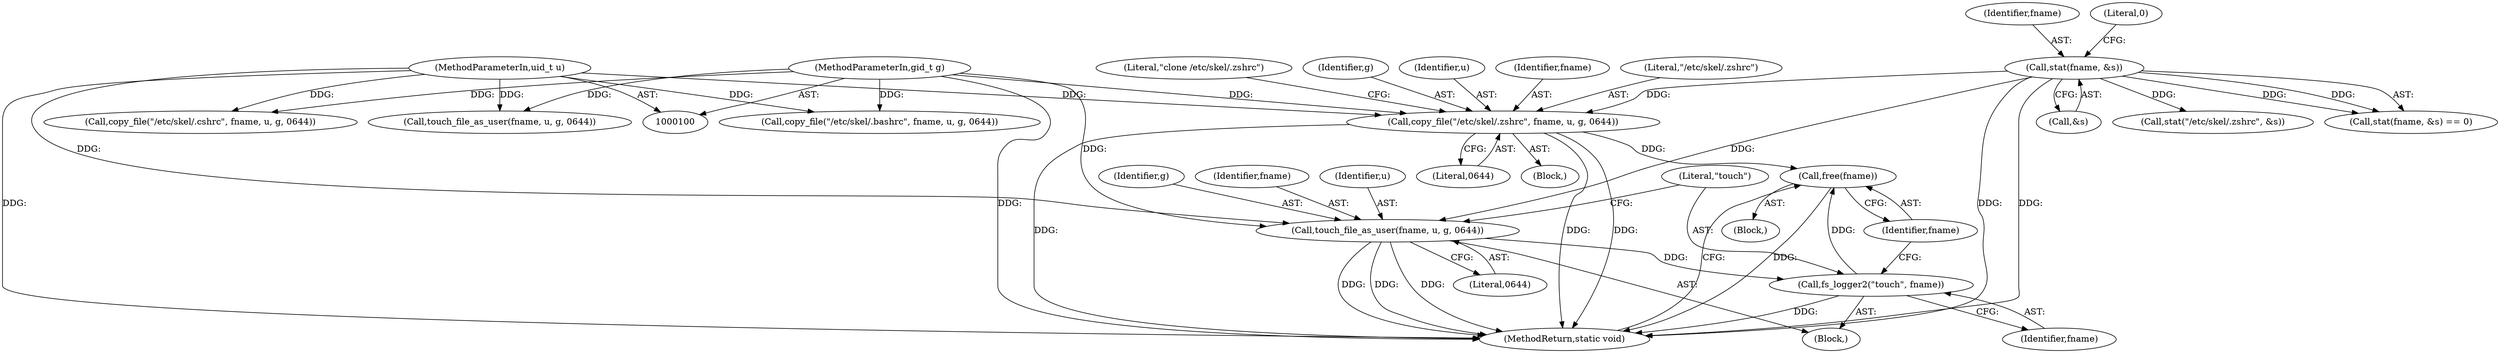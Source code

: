 digraph "0_firejail_38d418505e9ee2d326557e5639e8da49c298858f@API" {
"1000172" [label="(Call,free(fname))"];
"1000169" [label="(Call,fs_logger2(\"touch\", fname))"];
"1000164" [label="(Call,touch_file_as_user(fname, u, g, 0644))"];
"1000140" [label="(Call,stat(fname, &s))"];
"1000102" [label="(MethodParameterIn,uid_t u)"];
"1000103" [label="(MethodParameterIn,gid_t g)"];
"1000154" [label="(Call,copy_file(\"/etc/skel/.zshrc\", fname, u, g, 0644))"];
"1000171" [label="(Identifier,fname)"];
"1000103" [label="(MethodParameterIn,gid_t g)"];
"1000265" [label="(Call,copy_file(\"/etc/skel/.bashrc\", fname, u, g, 0644))"];
"1000140" [label="(Call,stat(fname, &s))"];
"1000148" [label="(Call,stat(\"/etc/skel/.zshrc\", &s))"];
"1000167" [label="(Identifier,g)"];
"1000215" [label="(Call,copy_file(\"/etc/skel/.cshrc\", fname, u, g, 0644))"];
"1000154" [label="(Call,copy_file(\"/etc/skel/.zshrc\", fname, u, g, 0644))"];
"1000141" [label="(Identifier,fname)"];
"1000125" [label="(Block,)"];
"1000155" [label="(Literal,\"/etc/skel/.zshrc\")"];
"1000165" [label="(Identifier,fname)"];
"1000172" [label="(Call,free(fname))"];
"1000161" [label="(Literal,\"clone /etc/skel/.zshrc\")"];
"1000170" [label="(Literal,\"touch\")"];
"1000166" [label="(Identifier,u)"];
"1000163" [label="(Block,)"];
"1000144" [label="(Literal,0)"];
"1000159" [label="(Literal,0644)"];
"1000173" [label="(Identifier,fname)"];
"1000164" [label="(Call,touch_file_as_user(fname, u, g, 0644))"];
"1000158" [label="(Identifier,g)"];
"1000275" [label="(MethodReturn,static void)"];
"1000157" [label="(Identifier,u)"];
"1000169" [label="(Call,fs_logger2(\"touch\", fname))"];
"1000139" [label="(Call,stat(fname, &s) == 0)"];
"1000156" [label="(Identifier,fname)"];
"1000153" [label="(Block,)"];
"1000102" [label="(MethodParameterIn,uid_t u)"];
"1000168" [label="(Literal,0644)"];
"1000142" [label="(Call,&s)"];
"1000225" [label="(Call,touch_file_as_user(fname, u, g, 0644))"];
"1000172" -> "1000125"  [label="AST: "];
"1000172" -> "1000173"  [label="CFG: "];
"1000173" -> "1000172"  [label="AST: "];
"1000275" -> "1000172"  [label="CFG: "];
"1000172" -> "1000275"  [label="DDG: "];
"1000169" -> "1000172"  [label="DDG: "];
"1000154" -> "1000172"  [label="DDG: "];
"1000169" -> "1000163"  [label="AST: "];
"1000169" -> "1000171"  [label="CFG: "];
"1000170" -> "1000169"  [label="AST: "];
"1000171" -> "1000169"  [label="AST: "];
"1000173" -> "1000169"  [label="CFG: "];
"1000169" -> "1000275"  [label="DDG: "];
"1000164" -> "1000169"  [label="DDG: "];
"1000164" -> "1000163"  [label="AST: "];
"1000164" -> "1000168"  [label="CFG: "];
"1000165" -> "1000164"  [label="AST: "];
"1000166" -> "1000164"  [label="AST: "];
"1000167" -> "1000164"  [label="AST: "];
"1000168" -> "1000164"  [label="AST: "];
"1000170" -> "1000164"  [label="CFG: "];
"1000164" -> "1000275"  [label="DDG: "];
"1000164" -> "1000275"  [label="DDG: "];
"1000164" -> "1000275"  [label="DDG: "];
"1000140" -> "1000164"  [label="DDG: "];
"1000102" -> "1000164"  [label="DDG: "];
"1000103" -> "1000164"  [label="DDG: "];
"1000140" -> "1000139"  [label="AST: "];
"1000140" -> "1000142"  [label="CFG: "];
"1000141" -> "1000140"  [label="AST: "];
"1000142" -> "1000140"  [label="AST: "];
"1000144" -> "1000140"  [label="CFG: "];
"1000140" -> "1000275"  [label="DDG: "];
"1000140" -> "1000275"  [label="DDG: "];
"1000140" -> "1000139"  [label="DDG: "];
"1000140" -> "1000139"  [label="DDG: "];
"1000140" -> "1000148"  [label="DDG: "];
"1000140" -> "1000154"  [label="DDG: "];
"1000102" -> "1000100"  [label="AST: "];
"1000102" -> "1000275"  [label="DDG: "];
"1000102" -> "1000154"  [label="DDG: "];
"1000102" -> "1000215"  [label="DDG: "];
"1000102" -> "1000225"  [label="DDG: "];
"1000102" -> "1000265"  [label="DDG: "];
"1000103" -> "1000100"  [label="AST: "];
"1000103" -> "1000275"  [label="DDG: "];
"1000103" -> "1000154"  [label="DDG: "];
"1000103" -> "1000215"  [label="DDG: "];
"1000103" -> "1000225"  [label="DDG: "];
"1000103" -> "1000265"  [label="DDG: "];
"1000154" -> "1000153"  [label="AST: "];
"1000154" -> "1000159"  [label="CFG: "];
"1000155" -> "1000154"  [label="AST: "];
"1000156" -> "1000154"  [label="AST: "];
"1000157" -> "1000154"  [label="AST: "];
"1000158" -> "1000154"  [label="AST: "];
"1000159" -> "1000154"  [label="AST: "];
"1000161" -> "1000154"  [label="CFG: "];
"1000154" -> "1000275"  [label="DDG: "];
"1000154" -> "1000275"  [label="DDG: "];
"1000154" -> "1000275"  [label="DDG: "];
}
